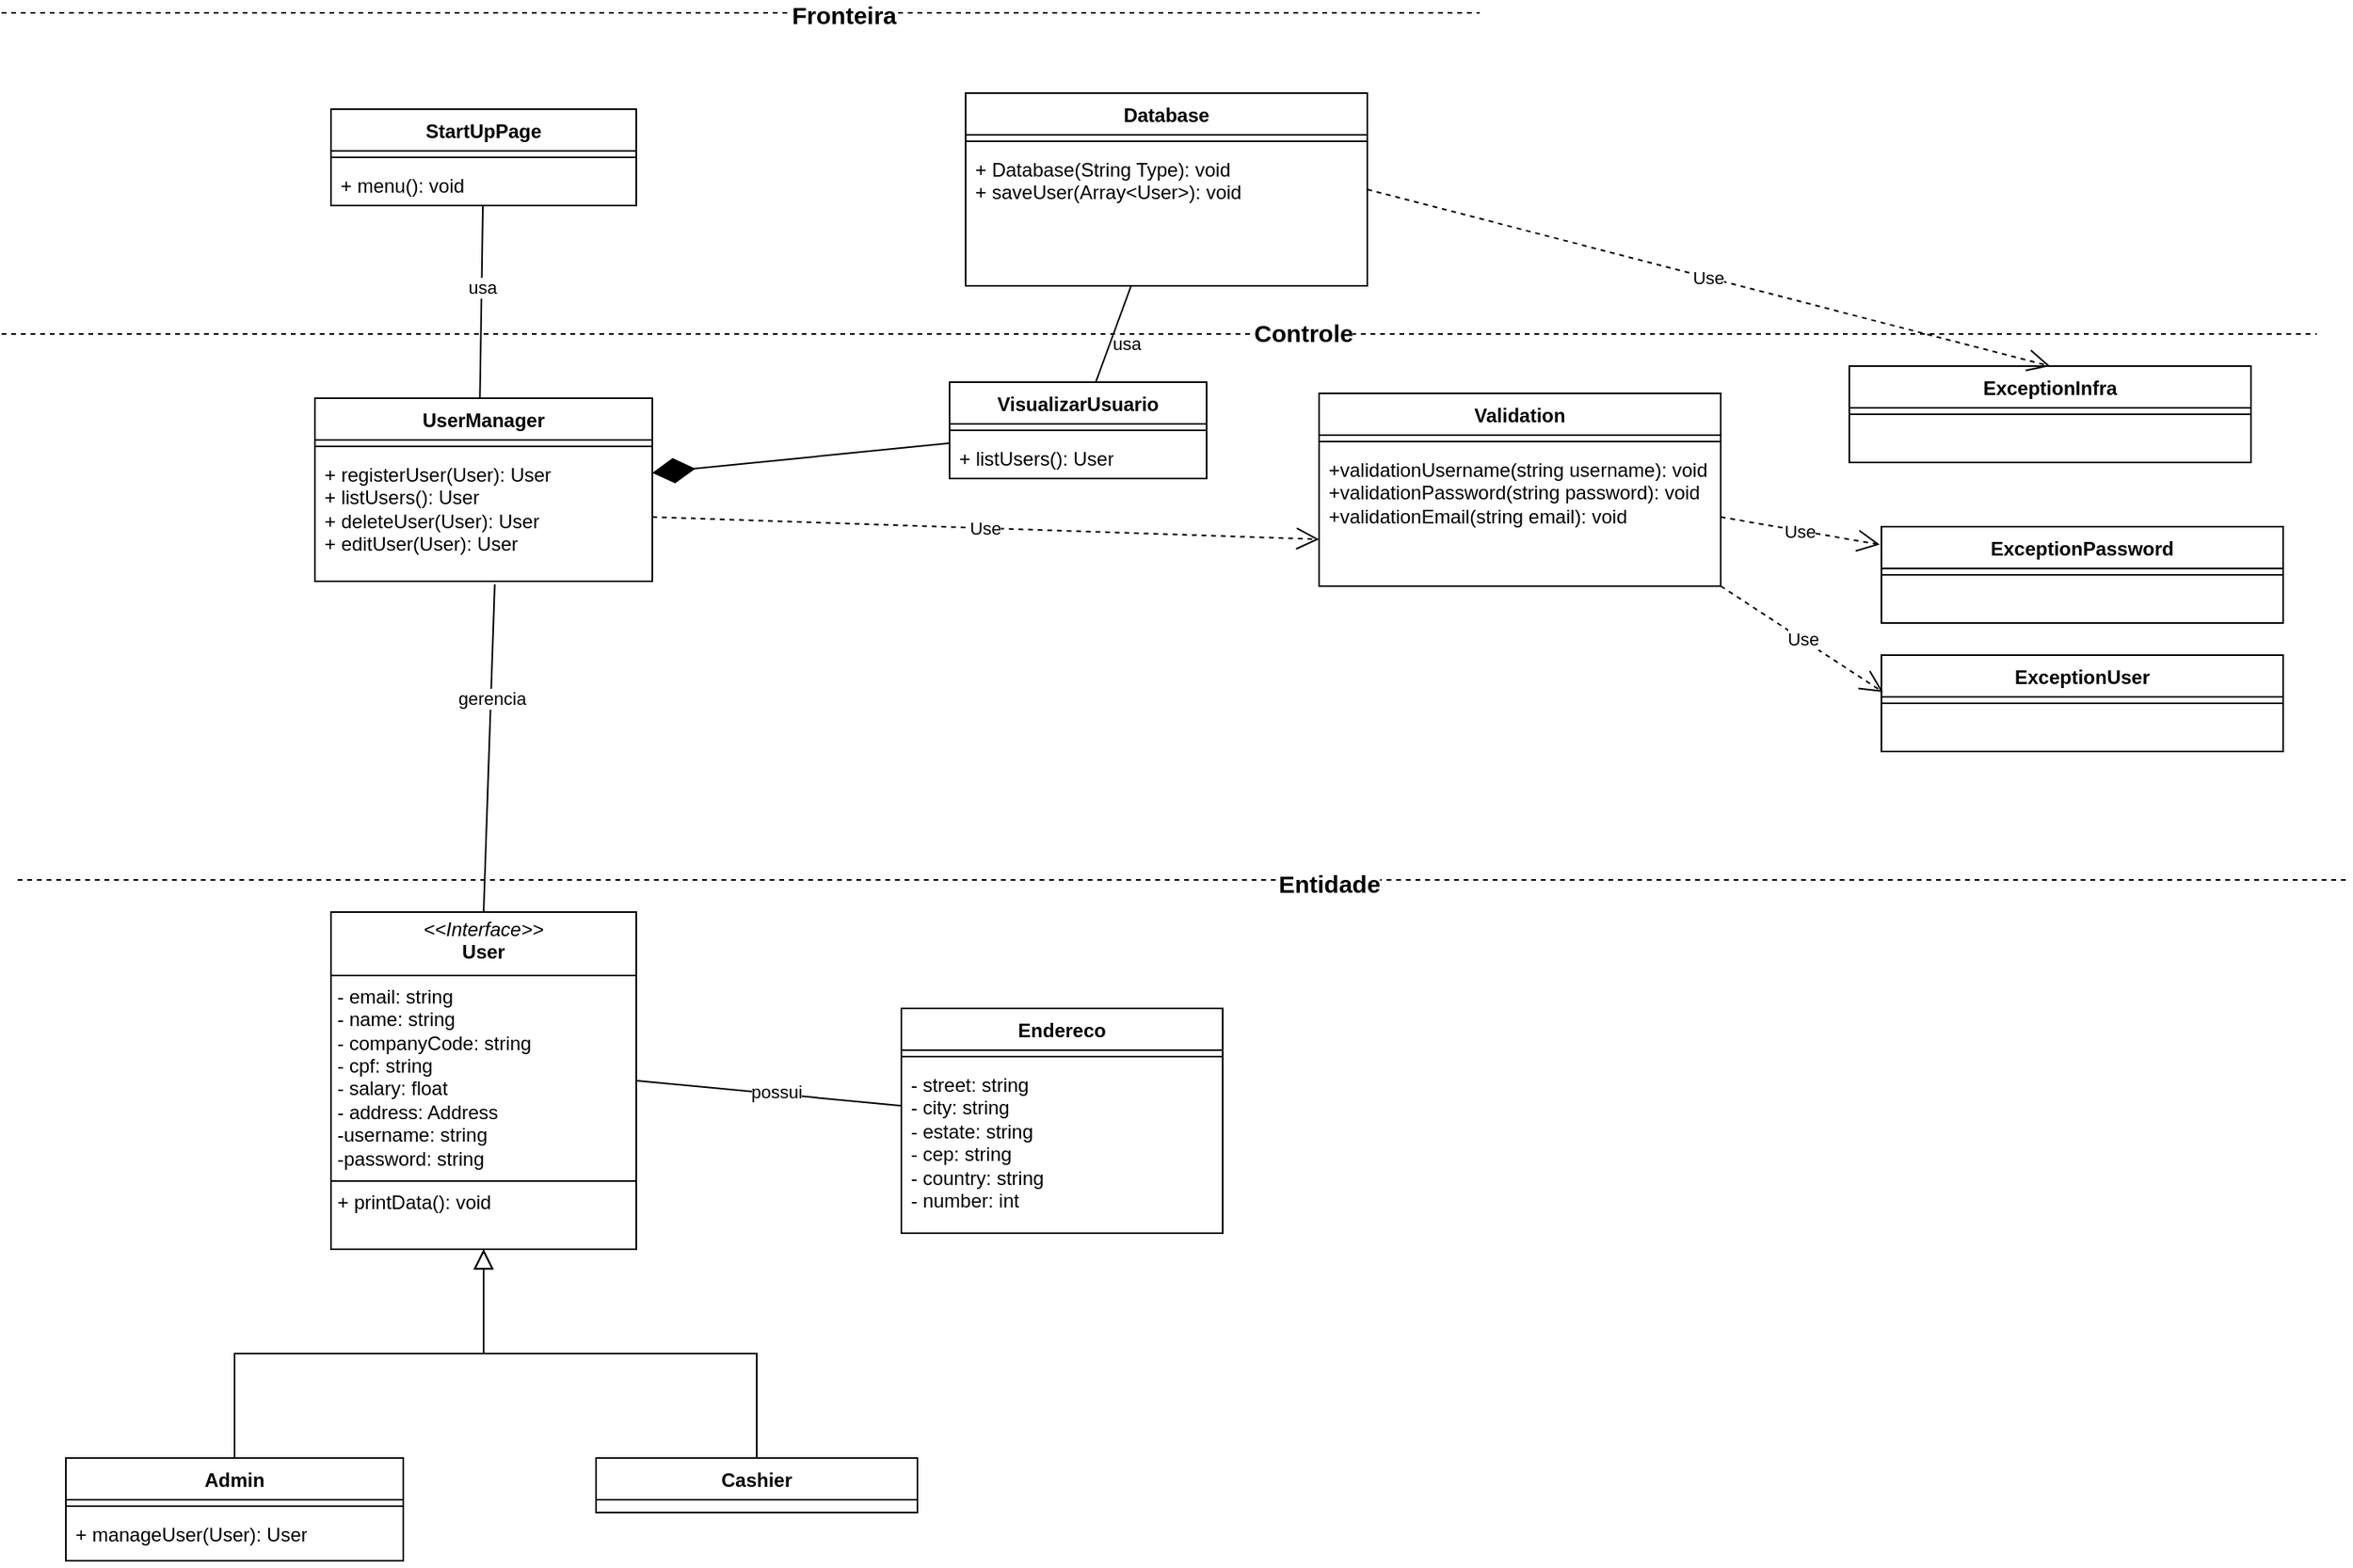 <mxfile version="24.0.5" type="google">
  <diagram id="C5RBs43oDa-KdzZeNtuy" name="Page-1">
    <mxGraphModel grid="1" page="1" gridSize="10" guides="1" tooltips="1" connect="1" arrows="1" fold="1" pageScale="1" pageWidth="827" pageHeight="1169" math="0" shadow="0">
      <root>
        <mxCell id="WIyWlLk6GJQsqaUBKTNV-0" />
        <mxCell id="WIyWlLk6GJQsqaUBKTNV-1" parent="WIyWlLk6GJQsqaUBKTNV-0" />
        <mxCell id="zkfFHV4jXpPFQw0GAbJ--12" value="" style="endArrow=block;endSize=10;endFill=0;shadow=0;strokeWidth=1;rounded=0;edgeStyle=elbowEdgeStyle;elbow=vertical;entryX=0.5;entryY=1;entryDx=0;entryDy=0;exitX=0.5;exitY=0;exitDx=0;exitDy=0;" edge="1" parent="WIyWlLk6GJQsqaUBKTNV-1" source="lZRSGbZRZbLsS1pGvsEE-18" target="S3DOLFilEedL9jhg1Yz5-0">
          <mxGeometry width="160" relative="1" as="geometry">
            <mxPoint x="130" y="360" as="sourcePoint" />
            <mxPoint x="230" y="228" as="targetPoint" />
          </mxGeometry>
        </mxCell>
        <mxCell id="zkfFHV4jXpPFQw0GAbJ--16" value="" style="endArrow=block;endSize=10;endFill=0;shadow=0;strokeWidth=1;rounded=0;edgeStyle=elbowEdgeStyle;elbow=vertical;exitX=0.5;exitY=0;exitDx=0;exitDy=0;" edge="1" parent="WIyWlLk6GJQsqaUBKTNV-1" source="lZRSGbZRZbLsS1pGvsEE-22" target="S3DOLFilEedL9jhg1Yz5-0">
          <mxGeometry width="160" relative="1" as="geometry">
            <mxPoint x="445" y="360" as="sourcePoint" />
            <mxPoint x="340" y="230" as="targetPoint" />
          </mxGeometry>
        </mxCell>
        <mxCell id="S3DOLFilEedL9jhg1Yz5-0" value="&lt;p style=&quot;margin:0px;margin-top:4px;text-align:center;&quot;&gt;&lt;i&gt;&amp;lt;&amp;lt;Interface&amp;gt;&amp;gt;&lt;/i&gt;&lt;br&gt;&lt;b&gt;User&lt;/b&gt;&lt;/p&gt;&lt;hr size=&quot;1&quot; style=&quot;border-style:solid;&quot;&gt;&lt;p style=&quot;margin:0px;margin-left:4px;&quot;&gt;- email: string&lt;/p&gt;&lt;p style=&quot;margin:0px;margin-left:4px;&quot;&gt;- name: string&lt;/p&gt;&lt;p style=&quot;margin:0px;margin-left:4px;&quot;&gt;- companyCode: string&lt;br&gt;&lt;/p&gt;&lt;p style=&quot;margin:0px;margin-left:4px;&quot;&gt;- cpf: string&lt;/p&gt;&lt;p style=&quot;margin:0px;margin-left:4px;&quot;&gt;- salary: float&lt;/p&gt;&lt;p style=&quot;margin:0px;margin-left:4px;&quot;&gt;- address: Address&lt;br&gt;&lt;/p&gt;&lt;p style=&quot;margin:0px;margin-left:4px;&quot;&gt;-username: string&lt;/p&gt;&lt;p style=&quot;margin:0px;margin-left:4px;&quot;&gt;-password: string&lt;/p&gt;&lt;hr size=&quot;1&quot; style=&quot;border-style:solid;&quot;&gt;&lt;p style=&quot;margin:0px;margin-left:4px;&quot;&gt;+ printData(): void&lt;br&gt;&lt;/p&gt;" style="verticalAlign=top;align=left;overflow=fill;html=1;whiteSpace=wrap;" vertex="1" parent="WIyWlLk6GJQsqaUBKTNV-1">
          <mxGeometry x="135" y="180" width="190" height="210" as="geometry" />
        </mxCell>
        <mxCell id="r7XuDd0O4ZvqXVFFLryg-0" value="" style="endArrow=none;dashed=1;html=1;rounded=0;" edge="1" parent="WIyWlLk6GJQsqaUBKTNV-1">
          <mxGeometry width="50" height="50" relative="1" as="geometry">
            <mxPoint x="-60" y="160" as="sourcePoint" />
            <mxPoint x="1391" y="160" as="targetPoint" />
            <Array as="points" />
          </mxGeometry>
        </mxCell>
        <mxCell id="_xdSYPHyjW3nCsW6iEuT-3" value="Entidade" style="edgeLabel;html=1;align=center;verticalAlign=middle;resizable=0;points=[];fontSize=15;fontStyle=1" connectable="0" vertex="1" parent="r7XuDd0O4ZvqXVFFLryg-0">
          <mxGeometry x="0.124" y="-2" relative="1" as="geometry">
            <mxPoint as="offset" />
          </mxGeometry>
        </mxCell>
        <mxCell id="r7XuDd0O4ZvqXVFFLryg-25" value="" style="endArrow=none;endFill=0;endSize=12;html=1;rounded=0;exitX=0.533;exitY=1.024;exitDx=0;exitDy=0;exitPerimeter=0;entryX=0.5;entryY=0;entryDx=0;entryDy=0;" edge="1" parent="WIyWlLk6GJQsqaUBKTNV-1" source="lZRSGbZRZbLsS1pGvsEE-17" target="S3DOLFilEedL9jhg1Yz5-0">
          <mxGeometry width="160" relative="1" as="geometry">
            <mxPoint x="310" y="30" as="sourcePoint" />
            <mxPoint x="240" y="80" as="targetPoint" />
          </mxGeometry>
        </mxCell>
        <mxCell id="r7XuDd0O4ZvqXVFFLryg-28" value="gerencia" style="edgeLabel;html=1;align=center;verticalAlign=middle;resizable=0;points=[];" connectable="0" vertex="1" parent="r7XuDd0O4ZvqXVFFLryg-25">
          <mxGeometry x="-0.448" y="2" relative="1" as="geometry">
            <mxPoint x="-2" y="14" as="offset" />
          </mxGeometry>
        </mxCell>
        <mxCell id="r7XuDd0O4ZvqXVFFLryg-30" value="" style="endArrow=none;endFill=0;endSize=12;html=1;rounded=0;entryX=0.489;entryY=-0.003;entryDx=0;entryDy=0;entryPerimeter=0;" edge="1" parent="WIyWlLk6GJQsqaUBKTNV-1" source="lZRSGbZRZbLsS1pGvsEE-26" target="lZRSGbZRZbLsS1pGvsEE-14">
          <mxGeometry width="160" relative="1" as="geometry">
            <mxPoint x="230" y="-222.0" as="sourcePoint" />
            <mxPoint x="230" y="-110" as="targetPoint" />
          </mxGeometry>
        </mxCell>
        <mxCell id="_xdSYPHyjW3nCsW6iEuT-4" value="usa" style="edgeLabel;html=1;align=center;verticalAlign=middle;resizable=0;points=[];" connectable="0" vertex="1" parent="r7XuDd0O4ZvqXVFFLryg-30">
          <mxGeometry x="-0.145" relative="1" as="geometry">
            <mxPoint as="offset" />
          </mxGeometry>
        </mxCell>
        <mxCell id="r7XuDd0O4ZvqXVFFLryg-32" value="" style="endArrow=none;endFill=0;endSize=12;html=1;rounded=0;" edge="1" parent="WIyWlLk6GJQsqaUBKTNV-1" source="lZRSGbZRZbLsS1pGvsEE-34" target="lZRSGbZRZbLsS1pGvsEE-30">
          <mxGeometry width="160" relative="1" as="geometry">
            <mxPoint x="626.1" y="-222.0" as="sourcePoint" />
            <mxPoint x="613.9" y="-100" as="targetPoint" />
          </mxGeometry>
        </mxCell>
        <mxCell id="_xdSYPHyjW3nCsW6iEuT-5" value="usa" style="edgeLabel;html=1;align=center;verticalAlign=middle;resizable=0;points=[];" connectable="0" vertex="1" parent="r7XuDd0O4ZvqXVFFLryg-32">
          <mxGeometry x="-0.635" relative="1" as="geometry">
            <mxPoint x="1" y="25" as="offset" />
          </mxGeometry>
        </mxCell>
        <mxCell id="r7XuDd0O4ZvqXVFFLryg-34" value="" style="endArrow=none;dashed=1;html=1;rounded=0;" edge="1" parent="WIyWlLk6GJQsqaUBKTNV-1">
          <mxGeometry width="50" height="50" relative="1" as="geometry">
            <mxPoint x="-70" y="-180" as="sourcePoint" />
            <mxPoint x="1371" y="-180" as="targetPoint" />
            <Array as="points" />
          </mxGeometry>
        </mxCell>
        <mxCell id="_xdSYPHyjW3nCsW6iEuT-2" value="Controle" style="edgeLabel;html=1;align=center;verticalAlign=middle;resizable=0;points=[];fontSize=15;fontStyle=1" connectable="0" vertex="1" parent="r7XuDd0O4ZvqXVFFLryg-34">
          <mxGeometry x="0.124" y="1" relative="1" as="geometry">
            <mxPoint as="offset" />
          </mxGeometry>
        </mxCell>
        <mxCell id="r7XuDd0O4ZvqXVFFLryg-35" value="" style="endArrow=none;dashed=1;html=1;rounded=0;" edge="1" parent="WIyWlLk6GJQsqaUBKTNV-1">
          <mxGeometry width="50" height="50" relative="1" as="geometry">
            <mxPoint x="-70" y="-380" as="sourcePoint" />
            <mxPoint x="850" y="-380" as="targetPoint" />
            <Array as="points" />
          </mxGeometry>
        </mxCell>
        <mxCell id="_xdSYPHyjW3nCsW6iEuT-0" value="Fronteira" style="edgeLabel;html=1;align=center;verticalAlign=middle;resizable=0;points=[];fontSize=15;fontStyle=1" connectable="0" vertex="1" parent="r7XuDd0O4ZvqXVFFLryg-35">
          <mxGeometry x="0.139" y="-1" relative="1" as="geometry">
            <mxPoint as="offset" />
          </mxGeometry>
        </mxCell>
        <mxCell id="lZRSGbZRZbLsS1pGvsEE-13" value="" style="endArrow=none;endFill=0;endSize=12;html=1;rounded=0;entryX=1;entryY=0.5;entryDx=0;entryDy=0;" edge="1" parent="WIyWlLk6GJQsqaUBKTNV-1" source="_xdSYPHyjW3nCsW6iEuT-7" target="S3DOLFilEedL9jhg1Yz5-0">
          <mxGeometry width="160" relative="1" as="geometry">
            <mxPoint x="570" y="145" as="sourcePoint" />
            <mxPoint x="320" y="174" as="targetPoint" />
          </mxGeometry>
        </mxCell>
        <mxCell id="_xdSYPHyjW3nCsW6iEuT-6" value="possui" style="edgeLabel;html=1;align=center;verticalAlign=middle;resizable=0;points=[];" connectable="0" vertex="1" parent="lZRSGbZRZbLsS1pGvsEE-13">
          <mxGeometry x="-0.047" y="-1" relative="1" as="geometry">
            <mxPoint as="offset" />
          </mxGeometry>
        </mxCell>
        <mxCell id="lZRSGbZRZbLsS1pGvsEE-14" value="UserManager" style="swimlane;fontStyle=1;align=center;verticalAlign=top;childLayout=stackLayout;horizontal=1;startSize=26;horizontalStack=0;resizeParent=1;resizeParentMax=0;resizeLast=0;collapsible=1;marginBottom=0;whiteSpace=wrap;html=1;" vertex="1" parent="WIyWlLk6GJQsqaUBKTNV-1">
          <mxGeometry x="125" y="-140" width="210" height="114" as="geometry" />
        </mxCell>
        <mxCell id="lZRSGbZRZbLsS1pGvsEE-16" value="" style="line;strokeWidth=1;fillColor=none;align=left;verticalAlign=middle;spacingTop=-1;spacingLeft=3;spacingRight=3;rotatable=0;labelPosition=right;points=[];portConstraint=eastwest;strokeColor=inherit;" vertex="1" parent="lZRSGbZRZbLsS1pGvsEE-14">
          <mxGeometry y="26" width="210" height="8" as="geometry" />
        </mxCell>
        <mxCell id="lZRSGbZRZbLsS1pGvsEE-17" value="&lt;div&gt;+ registerUser(User): User&lt;/div&gt;&lt;div&gt;+ listUsers(): User&lt;/div&gt;&lt;div&gt;+ deleteUser&lt;span style=&quot;background-color: initial;&quot;&gt;(&lt;/span&gt;User&lt;span style=&quot;background-color: initial;&quot;&gt;): &lt;/span&gt;User&lt;/div&gt;&lt;div&gt;+ editUser(User): User&lt;/div&gt;" style="text;strokeColor=none;fillColor=none;align=left;verticalAlign=top;spacingLeft=4;spacingRight=4;overflow=hidden;rotatable=0;points=[[0,0.5],[1,0.5]];portConstraint=eastwest;whiteSpace=wrap;html=1;" vertex="1" parent="lZRSGbZRZbLsS1pGvsEE-14">
          <mxGeometry y="34" width="210" height="80" as="geometry" />
        </mxCell>
        <mxCell id="lZRSGbZRZbLsS1pGvsEE-18" value="Admin" style="swimlane;fontStyle=1;align=center;verticalAlign=top;childLayout=stackLayout;horizontal=1;startSize=26;horizontalStack=0;resizeParent=1;resizeParentMax=0;resizeLast=0;collapsible=1;marginBottom=0;whiteSpace=wrap;html=1;" vertex="1" parent="WIyWlLk6GJQsqaUBKTNV-1">
          <mxGeometry x="-30" y="520" width="210" height="64" as="geometry" />
        </mxCell>
        <mxCell id="lZRSGbZRZbLsS1pGvsEE-20" value="" style="line;strokeWidth=1;fillColor=none;align=left;verticalAlign=middle;spacingTop=-1;spacingLeft=3;spacingRight=3;rotatable=0;labelPosition=right;points=[];portConstraint=eastwest;strokeColor=inherit;" vertex="1" parent="lZRSGbZRZbLsS1pGvsEE-18">
          <mxGeometry y="26" width="210" height="8" as="geometry" />
        </mxCell>
        <mxCell id="lZRSGbZRZbLsS1pGvsEE-21" value="+ manageUser(User): User" style="text;strokeColor=none;fillColor=none;align=left;verticalAlign=top;spacingLeft=4;spacingRight=4;overflow=hidden;rotatable=0;points=[[0,0.5],[1,0.5]];portConstraint=eastwest;whiteSpace=wrap;html=1;" vertex="1" parent="lZRSGbZRZbLsS1pGvsEE-18">
          <mxGeometry y="34" width="210" height="30" as="geometry" />
        </mxCell>
        <mxCell id="lZRSGbZRZbLsS1pGvsEE-22" value="Cashier" style="swimlane;fontStyle=1;align=center;verticalAlign=top;childLayout=stackLayout;horizontal=1;startSize=26;horizontalStack=0;resizeParent=1;resizeParentMax=0;resizeLast=0;collapsible=1;marginBottom=0;whiteSpace=wrap;html=1;" vertex="1" parent="WIyWlLk6GJQsqaUBKTNV-1">
          <mxGeometry x="300" y="520" width="200" height="34" as="geometry" />
        </mxCell>
        <mxCell id="lZRSGbZRZbLsS1pGvsEE-26" value="StartUpPage" style="swimlane;fontStyle=1;align=center;verticalAlign=top;childLayout=stackLayout;horizontal=1;startSize=26;horizontalStack=0;resizeParent=1;resizeParentMax=0;resizeLast=0;collapsible=1;marginBottom=0;whiteSpace=wrap;html=1;" vertex="1" parent="WIyWlLk6GJQsqaUBKTNV-1">
          <mxGeometry x="135" y="-320" width="190" height="60" as="geometry" />
        </mxCell>
        <mxCell id="lZRSGbZRZbLsS1pGvsEE-28" value="" style="line;strokeWidth=1;fillColor=none;align=left;verticalAlign=middle;spacingTop=-1;spacingLeft=3;spacingRight=3;rotatable=0;labelPosition=right;points=[];portConstraint=eastwest;strokeColor=inherit;" vertex="1" parent="lZRSGbZRZbLsS1pGvsEE-26">
          <mxGeometry y="26" width="190" height="8" as="geometry" />
        </mxCell>
        <mxCell id="lZRSGbZRZbLsS1pGvsEE-29" value="+ menu(): void" style="text;strokeColor=none;fillColor=none;align=left;verticalAlign=top;spacingLeft=4;spacingRight=4;overflow=hidden;rotatable=0;points=[[0,0.5],[1,0.5]];portConstraint=eastwest;whiteSpace=wrap;html=1;" vertex="1" parent="lZRSGbZRZbLsS1pGvsEE-26">
          <mxGeometry y="34" width="190" height="26" as="geometry" />
        </mxCell>
        <mxCell id="lZRSGbZRZbLsS1pGvsEE-30" value="VisualizarUsuario" style="swimlane;fontStyle=1;align=center;verticalAlign=top;childLayout=stackLayout;horizontal=1;startSize=26;horizontalStack=0;resizeParent=1;resizeParentMax=0;resizeLast=0;collapsible=1;marginBottom=0;whiteSpace=wrap;html=1;" vertex="1" parent="WIyWlLk6GJQsqaUBKTNV-1">
          <mxGeometry x="520" y="-150" width="160" height="60" as="geometry" />
        </mxCell>
        <mxCell id="lZRSGbZRZbLsS1pGvsEE-32" value="" style="line;strokeWidth=1;fillColor=none;align=left;verticalAlign=middle;spacingTop=-1;spacingLeft=3;spacingRight=3;rotatable=0;labelPosition=right;points=[];portConstraint=eastwest;strokeColor=inherit;" vertex="1" parent="lZRSGbZRZbLsS1pGvsEE-30">
          <mxGeometry y="26" width="160" height="8" as="geometry" />
        </mxCell>
        <mxCell id="lZRSGbZRZbLsS1pGvsEE-33" value="+ listUsers(): User" style="text;strokeColor=none;fillColor=none;align=left;verticalAlign=top;spacingLeft=4;spacingRight=4;overflow=hidden;rotatable=0;points=[[0,0.5],[1,0.5]];portConstraint=eastwest;whiteSpace=wrap;html=1;" vertex="1" parent="lZRSGbZRZbLsS1pGvsEE-30">
          <mxGeometry y="34" width="160" height="26" as="geometry" />
        </mxCell>
        <mxCell id="lZRSGbZRZbLsS1pGvsEE-34" value="Database" style="swimlane;fontStyle=1;align=center;verticalAlign=top;childLayout=stackLayout;horizontal=1;startSize=26;horizontalStack=0;resizeParent=1;resizeParentMax=0;resizeLast=0;collapsible=1;marginBottom=0;whiteSpace=wrap;html=1;" vertex="1" parent="WIyWlLk6GJQsqaUBKTNV-1">
          <mxGeometry x="530" y="-330" width="250" height="120" as="geometry" />
        </mxCell>
        <mxCell id="lZRSGbZRZbLsS1pGvsEE-36" value="" style="line;strokeWidth=1;fillColor=none;align=left;verticalAlign=middle;spacingTop=-1;spacingLeft=3;spacingRight=3;rotatable=0;labelPosition=right;points=[];portConstraint=eastwest;strokeColor=inherit;" vertex="1" parent="lZRSGbZRZbLsS1pGvsEE-34">
          <mxGeometry y="26" width="250" height="8" as="geometry" />
        </mxCell>
        <mxCell id="lZRSGbZRZbLsS1pGvsEE-37" value="&lt;div&gt;+ Database(String Type): void&lt;/div&gt;+ saveUser(Array&amp;lt;User&amp;gt;): void&lt;div&gt;&lt;br&gt;&lt;div&gt;&lt;br&gt;&lt;/div&gt;&lt;/div&gt;" style="text;strokeColor=none;fillColor=none;align=left;verticalAlign=top;spacingLeft=4;spacingRight=4;overflow=hidden;rotatable=0;points=[[0,0.5],[1,0.5]];portConstraint=eastwest;whiteSpace=wrap;html=1;" vertex="1" parent="lZRSGbZRZbLsS1pGvsEE-34">
          <mxGeometry y="34" width="250" height="86" as="geometry" />
        </mxCell>
        <mxCell id="lZRSGbZRZbLsS1pGvsEE-38" value="" style="endArrow=diamondThin;endFill=1;endSize=24;html=1;rounded=0;" edge="1" parent="WIyWlLk6GJQsqaUBKTNV-1" source="lZRSGbZRZbLsS1pGvsEE-30" target="lZRSGbZRZbLsS1pGvsEE-14">
          <mxGeometry width="160" relative="1" as="geometry">
            <mxPoint x="380" y="110" as="sourcePoint" />
            <mxPoint x="330" y="-121" as="targetPoint" />
          </mxGeometry>
        </mxCell>
        <mxCell id="_xdSYPHyjW3nCsW6iEuT-7" value="Endereco" style="swimlane;fontStyle=1;align=center;verticalAlign=top;childLayout=stackLayout;horizontal=1;startSize=26;horizontalStack=0;resizeParent=1;resizeParentMax=0;resizeLast=0;collapsible=1;marginBottom=0;whiteSpace=wrap;html=1;" vertex="1" parent="WIyWlLk6GJQsqaUBKTNV-1">
          <mxGeometry x="490" y="240" width="200" height="140" as="geometry" />
        </mxCell>
        <mxCell id="_xdSYPHyjW3nCsW6iEuT-9" value="" style="line;strokeWidth=1;fillColor=none;align=left;verticalAlign=middle;spacingTop=-1;spacingLeft=3;spacingRight=3;rotatable=0;labelPosition=right;points=[];portConstraint=eastwest;strokeColor=inherit;" vertex="1" parent="_xdSYPHyjW3nCsW6iEuT-7">
          <mxGeometry y="26" width="200" height="8" as="geometry" />
        </mxCell>
        <mxCell id="_xdSYPHyjW3nCsW6iEuT-8" value="&lt;div&gt;- street: string&lt;/div&gt;&lt;div&gt;- city: string&lt;/div&gt;&lt;div&gt;- estate: string&lt;/div&gt;&lt;div&gt;- cep: string&lt;/div&gt;&lt;div&gt;- country: string&lt;/div&gt;&lt;div&gt;- number: int&lt;br&gt;&lt;/div&gt;" style="text;strokeColor=none;fillColor=none;align=left;verticalAlign=top;spacingLeft=4;spacingRight=4;overflow=hidden;rotatable=0;points=[[0,0.5],[1,0.5]];portConstraint=eastwest;whiteSpace=wrap;html=1;" vertex="1" parent="_xdSYPHyjW3nCsW6iEuT-7">
          <mxGeometry y="34" width="200" height="106" as="geometry" />
        </mxCell>
        <mxCell id="uvnX3KAz4kPlvZe9keK9-0" value="Validation" style="swimlane;fontStyle=1;align=center;verticalAlign=top;childLayout=stackLayout;horizontal=1;startSize=26;horizontalStack=0;resizeParent=1;resizeParentMax=0;resizeLast=0;collapsible=1;marginBottom=0;whiteSpace=wrap;html=1;" vertex="1" parent="WIyWlLk6GJQsqaUBKTNV-1">
          <mxGeometry x="750" y="-143" width="250" height="120" as="geometry" />
        </mxCell>
        <mxCell id="uvnX3KAz4kPlvZe9keK9-1" value="" style="line;strokeWidth=1;fillColor=none;align=left;verticalAlign=middle;spacingTop=-1;spacingLeft=3;spacingRight=3;rotatable=0;labelPosition=right;points=[];portConstraint=eastwest;strokeColor=inherit;" vertex="1" parent="uvnX3KAz4kPlvZe9keK9-0">
          <mxGeometry y="26" width="250" height="8" as="geometry" />
        </mxCell>
        <mxCell id="uvnX3KAz4kPlvZe9keK9-2" value="&lt;div&gt;+validationUsername(string username): void&lt;/div&gt;&lt;div&gt;+validationPassword(string password): void&lt;/div&gt;&lt;div&gt;+validationEmail(string email): void&lt;br&gt;&lt;/div&gt;" style="text;strokeColor=none;fillColor=none;align=left;verticalAlign=top;spacingLeft=4;spacingRight=4;overflow=hidden;rotatable=0;points=[[0,0.5],[1,0.5]];portConstraint=eastwest;whiteSpace=wrap;html=1;" vertex="1" parent="uvnX3KAz4kPlvZe9keK9-0">
          <mxGeometry y="34" width="250" height="86" as="geometry" />
        </mxCell>
        <mxCell id="uvnX3KAz4kPlvZe9keK9-4" value="ExceptionInfra" style="swimlane;fontStyle=1;align=center;verticalAlign=top;childLayout=stackLayout;horizontal=1;startSize=26;horizontalStack=0;resizeParent=1;resizeParentMax=0;resizeLast=0;collapsible=1;marginBottom=0;whiteSpace=wrap;html=1;" vertex="1" parent="WIyWlLk6GJQsqaUBKTNV-1">
          <mxGeometry x="1080" y="-160" width="250" height="60" as="geometry" />
        </mxCell>
        <mxCell id="uvnX3KAz4kPlvZe9keK9-5" value="" style="line;strokeWidth=1;fillColor=none;align=left;verticalAlign=middle;spacingTop=-1;spacingLeft=3;spacingRight=3;rotatable=0;labelPosition=right;points=[];portConstraint=eastwest;strokeColor=inherit;" vertex="1" parent="uvnX3KAz4kPlvZe9keK9-4">
          <mxGeometry y="26" width="250" height="8" as="geometry" />
        </mxCell>
        <mxCell id="uvnX3KAz4kPlvZe9keK9-6" value="&lt;div&gt;&lt;br&gt;&lt;/div&gt;" style="text;strokeColor=none;fillColor=none;align=left;verticalAlign=top;spacingLeft=4;spacingRight=4;overflow=hidden;rotatable=0;points=[[0,0.5],[1,0.5]];portConstraint=eastwest;whiteSpace=wrap;html=1;" vertex="1" parent="uvnX3KAz4kPlvZe9keK9-4">
          <mxGeometry y="34" width="250" height="26" as="geometry" />
        </mxCell>
        <mxCell id="NaBVkYS8M3-ztmhR-1Vg-1" value="Use" style="endArrow=open;endSize=12;dashed=1;html=1;rounded=0;exitX=1;exitY=0.5;exitDx=0;exitDy=0;entryX=0;entryY=0.661;entryDx=0;entryDy=0;entryPerimeter=0;" edge="1" parent="WIyWlLk6GJQsqaUBKTNV-1" source="lZRSGbZRZbLsS1pGvsEE-17" target="uvnX3KAz4kPlvZe9keK9-2">
          <mxGeometry width="160" relative="1" as="geometry">
            <mxPoint x="390" y="-60" as="sourcePoint" />
            <mxPoint x="550" y="-60" as="targetPoint" />
          </mxGeometry>
        </mxCell>
        <mxCell id="6dqjGufiqV69bFTocouH-0" value="ExceptionPassword" style="swimlane;fontStyle=1;align=center;verticalAlign=top;childLayout=stackLayout;horizontal=1;startSize=26;horizontalStack=0;resizeParent=1;resizeParentMax=0;resizeLast=0;collapsible=1;marginBottom=0;whiteSpace=wrap;html=1;" vertex="1" parent="WIyWlLk6GJQsqaUBKTNV-1">
          <mxGeometry x="1100" y="-60" width="250" height="60" as="geometry" />
        </mxCell>
        <mxCell id="6dqjGufiqV69bFTocouH-1" value="" style="line;strokeWidth=1;fillColor=none;align=left;verticalAlign=middle;spacingTop=-1;spacingLeft=3;spacingRight=3;rotatable=0;labelPosition=right;points=[];portConstraint=eastwest;strokeColor=inherit;" vertex="1" parent="6dqjGufiqV69bFTocouH-0">
          <mxGeometry y="26" width="250" height="8" as="geometry" />
        </mxCell>
        <mxCell id="6dqjGufiqV69bFTocouH-2" value="&lt;div&gt;&lt;br&gt;&lt;/div&gt;" style="text;strokeColor=none;fillColor=none;align=left;verticalAlign=top;spacingLeft=4;spacingRight=4;overflow=hidden;rotatable=0;points=[[0,0.5],[1,0.5]];portConstraint=eastwest;whiteSpace=wrap;html=1;" vertex="1" parent="6dqjGufiqV69bFTocouH-0">
          <mxGeometry y="34" width="250" height="26" as="geometry" />
        </mxCell>
        <mxCell id="6dqjGufiqV69bFTocouH-3" value="ExceptionUser" style="swimlane;fontStyle=1;align=center;verticalAlign=top;childLayout=stackLayout;horizontal=1;startSize=26;horizontalStack=0;resizeParent=1;resizeParentMax=0;resizeLast=0;collapsible=1;marginBottom=0;whiteSpace=wrap;html=1;" vertex="1" parent="WIyWlLk6GJQsqaUBKTNV-1">
          <mxGeometry x="1100" y="20" width="250" height="60" as="geometry" />
        </mxCell>
        <mxCell id="6dqjGufiqV69bFTocouH-4" value="" style="line;strokeWidth=1;fillColor=none;align=left;verticalAlign=middle;spacingTop=-1;spacingLeft=3;spacingRight=3;rotatable=0;labelPosition=right;points=[];portConstraint=eastwest;strokeColor=inherit;" vertex="1" parent="6dqjGufiqV69bFTocouH-3">
          <mxGeometry y="26" width="250" height="8" as="geometry" />
        </mxCell>
        <mxCell id="6dqjGufiqV69bFTocouH-5" value="&lt;div&gt;&lt;br&gt;&lt;/div&gt;" style="text;strokeColor=none;fillColor=none;align=left;verticalAlign=top;spacingLeft=4;spacingRight=4;overflow=hidden;rotatable=0;points=[[0,0.5],[1,0.5]];portConstraint=eastwest;whiteSpace=wrap;html=1;" vertex="1" parent="6dqjGufiqV69bFTocouH-3">
          <mxGeometry y="34" width="250" height="26" as="geometry" />
        </mxCell>
        <mxCell id="6dqjGufiqV69bFTocouH-8" value="Use" style="endArrow=open;endSize=12;dashed=1;html=1;rounded=0;exitX=1;exitY=0.5;exitDx=0;exitDy=0;entryX=0.5;entryY=0;entryDx=0;entryDy=0;" edge="1" parent="WIyWlLk6GJQsqaUBKTNV-1" target="uvnX3KAz4kPlvZe9keK9-4">
          <mxGeometry width="160" relative="1" as="geometry">
            <mxPoint x="780" y="-270" as="sourcePoint" />
            <mxPoint x="1195" y="-256" as="targetPoint" />
          </mxGeometry>
        </mxCell>
        <mxCell id="6dqjGufiqV69bFTocouH-9" value="Use" style="endArrow=open;endSize=12;dashed=1;html=1;rounded=0;exitX=1;exitY=0.5;exitDx=0;exitDy=0;entryX=-0.004;entryY=0.186;entryDx=0;entryDy=0;entryPerimeter=0;" edge="1" parent="WIyWlLk6GJQsqaUBKTNV-1" source="uvnX3KAz4kPlvZe9keK9-2" target="6dqjGufiqV69bFTocouH-0">
          <mxGeometry width="160" relative="1" as="geometry">
            <mxPoint x="585" y="40" as="sourcePoint" />
            <mxPoint x="1000" y="54" as="targetPoint" />
          </mxGeometry>
        </mxCell>
        <mxCell id="6dqjGufiqV69bFTocouH-10" value="Use" style="endArrow=open;endSize=12;dashed=1;html=1;rounded=0;exitX=1;exitY=1;exitDx=0;exitDy=0;entryX=0.004;entryY=0.384;entryDx=0;entryDy=0;entryPerimeter=0;" edge="1" parent="WIyWlLk6GJQsqaUBKTNV-1" source="uvnX3KAz4kPlvZe9keK9-0" target="6dqjGufiqV69bFTocouH-3">
          <mxGeometry width="160" relative="1" as="geometry">
            <mxPoint x="570" y="60" as="sourcePoint" />
            <mxPoint x="985" y="74" as="targetPoint" />
          </mxGeometry>
        </mxCell>
      </root>
    </mxGraphModel>
  </diagram>
</mxfile>
